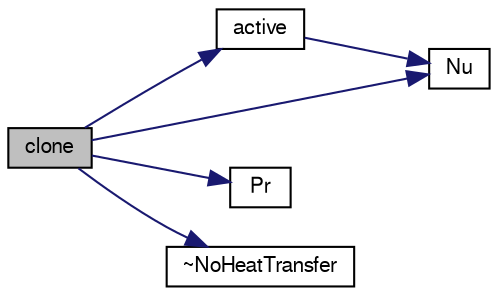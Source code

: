 digraph "clone"
{
  bgcolor="transparent";
  edge [fontname="FreeSans",fontsize="10",labelfontname="FreeSans",labelfontsize="10"];
  node [fontname="FreeSans",fontsize="10",shape=record];
  rankdir="LR";
  Node9 [label="clone",height=0.2,width=0.4,color="black", fillcolor="grey75", style="filled", fontcolor="black"];
  Node9 -> Node10 [color="midnightblue",fontsize="10",style="solid",fontname="FreeSans"];
  Node10 [label="active",height=0.2,width=0.4,color="black",URL="$a24358.html#ad9735e23cb0888fb98e1c5893aecff7e",tooltip="Flag to indicate whether model activates heat transfer model. "];
  Node10 -> Node11 [color="midnightblue",fontsize="10",style="solid",fontname="FreeSans"];
  Node11 [label="Nu",height=0.2,width=0.4,color="black",URL="$a24358.html#a194ddf4cf1e231091459b1aa6aba7c15",tooltip="Nusselt number. "];
  Node9 -> Node11 [color="midnightblue",fontsize="10",style="solid",fontname="FreeSans"];
  Node9 -> Node12 [color="midnightblue",fontsize="10",style="solid",fontname="FreeSans"];
  Node12 [label="Pr",height=0.2,width=0.4,color="black",URL="$a24358.html#aad3bfe8cf7e9e9f9b0e530576568f338",tooltip="Prandtl number. "];
  Node9 -> Node13 [color="midnightblue",fontsize="10",style="solid",fontname="FreeSans"];
  Node13 [label="~NoHeatTransfer",height=0.2,width=0.4,color="black",URL="$a24358.html#aacc3daa4ddc5fd3be26bfa72c52486bb",tooltip="Destructor. "];
}
